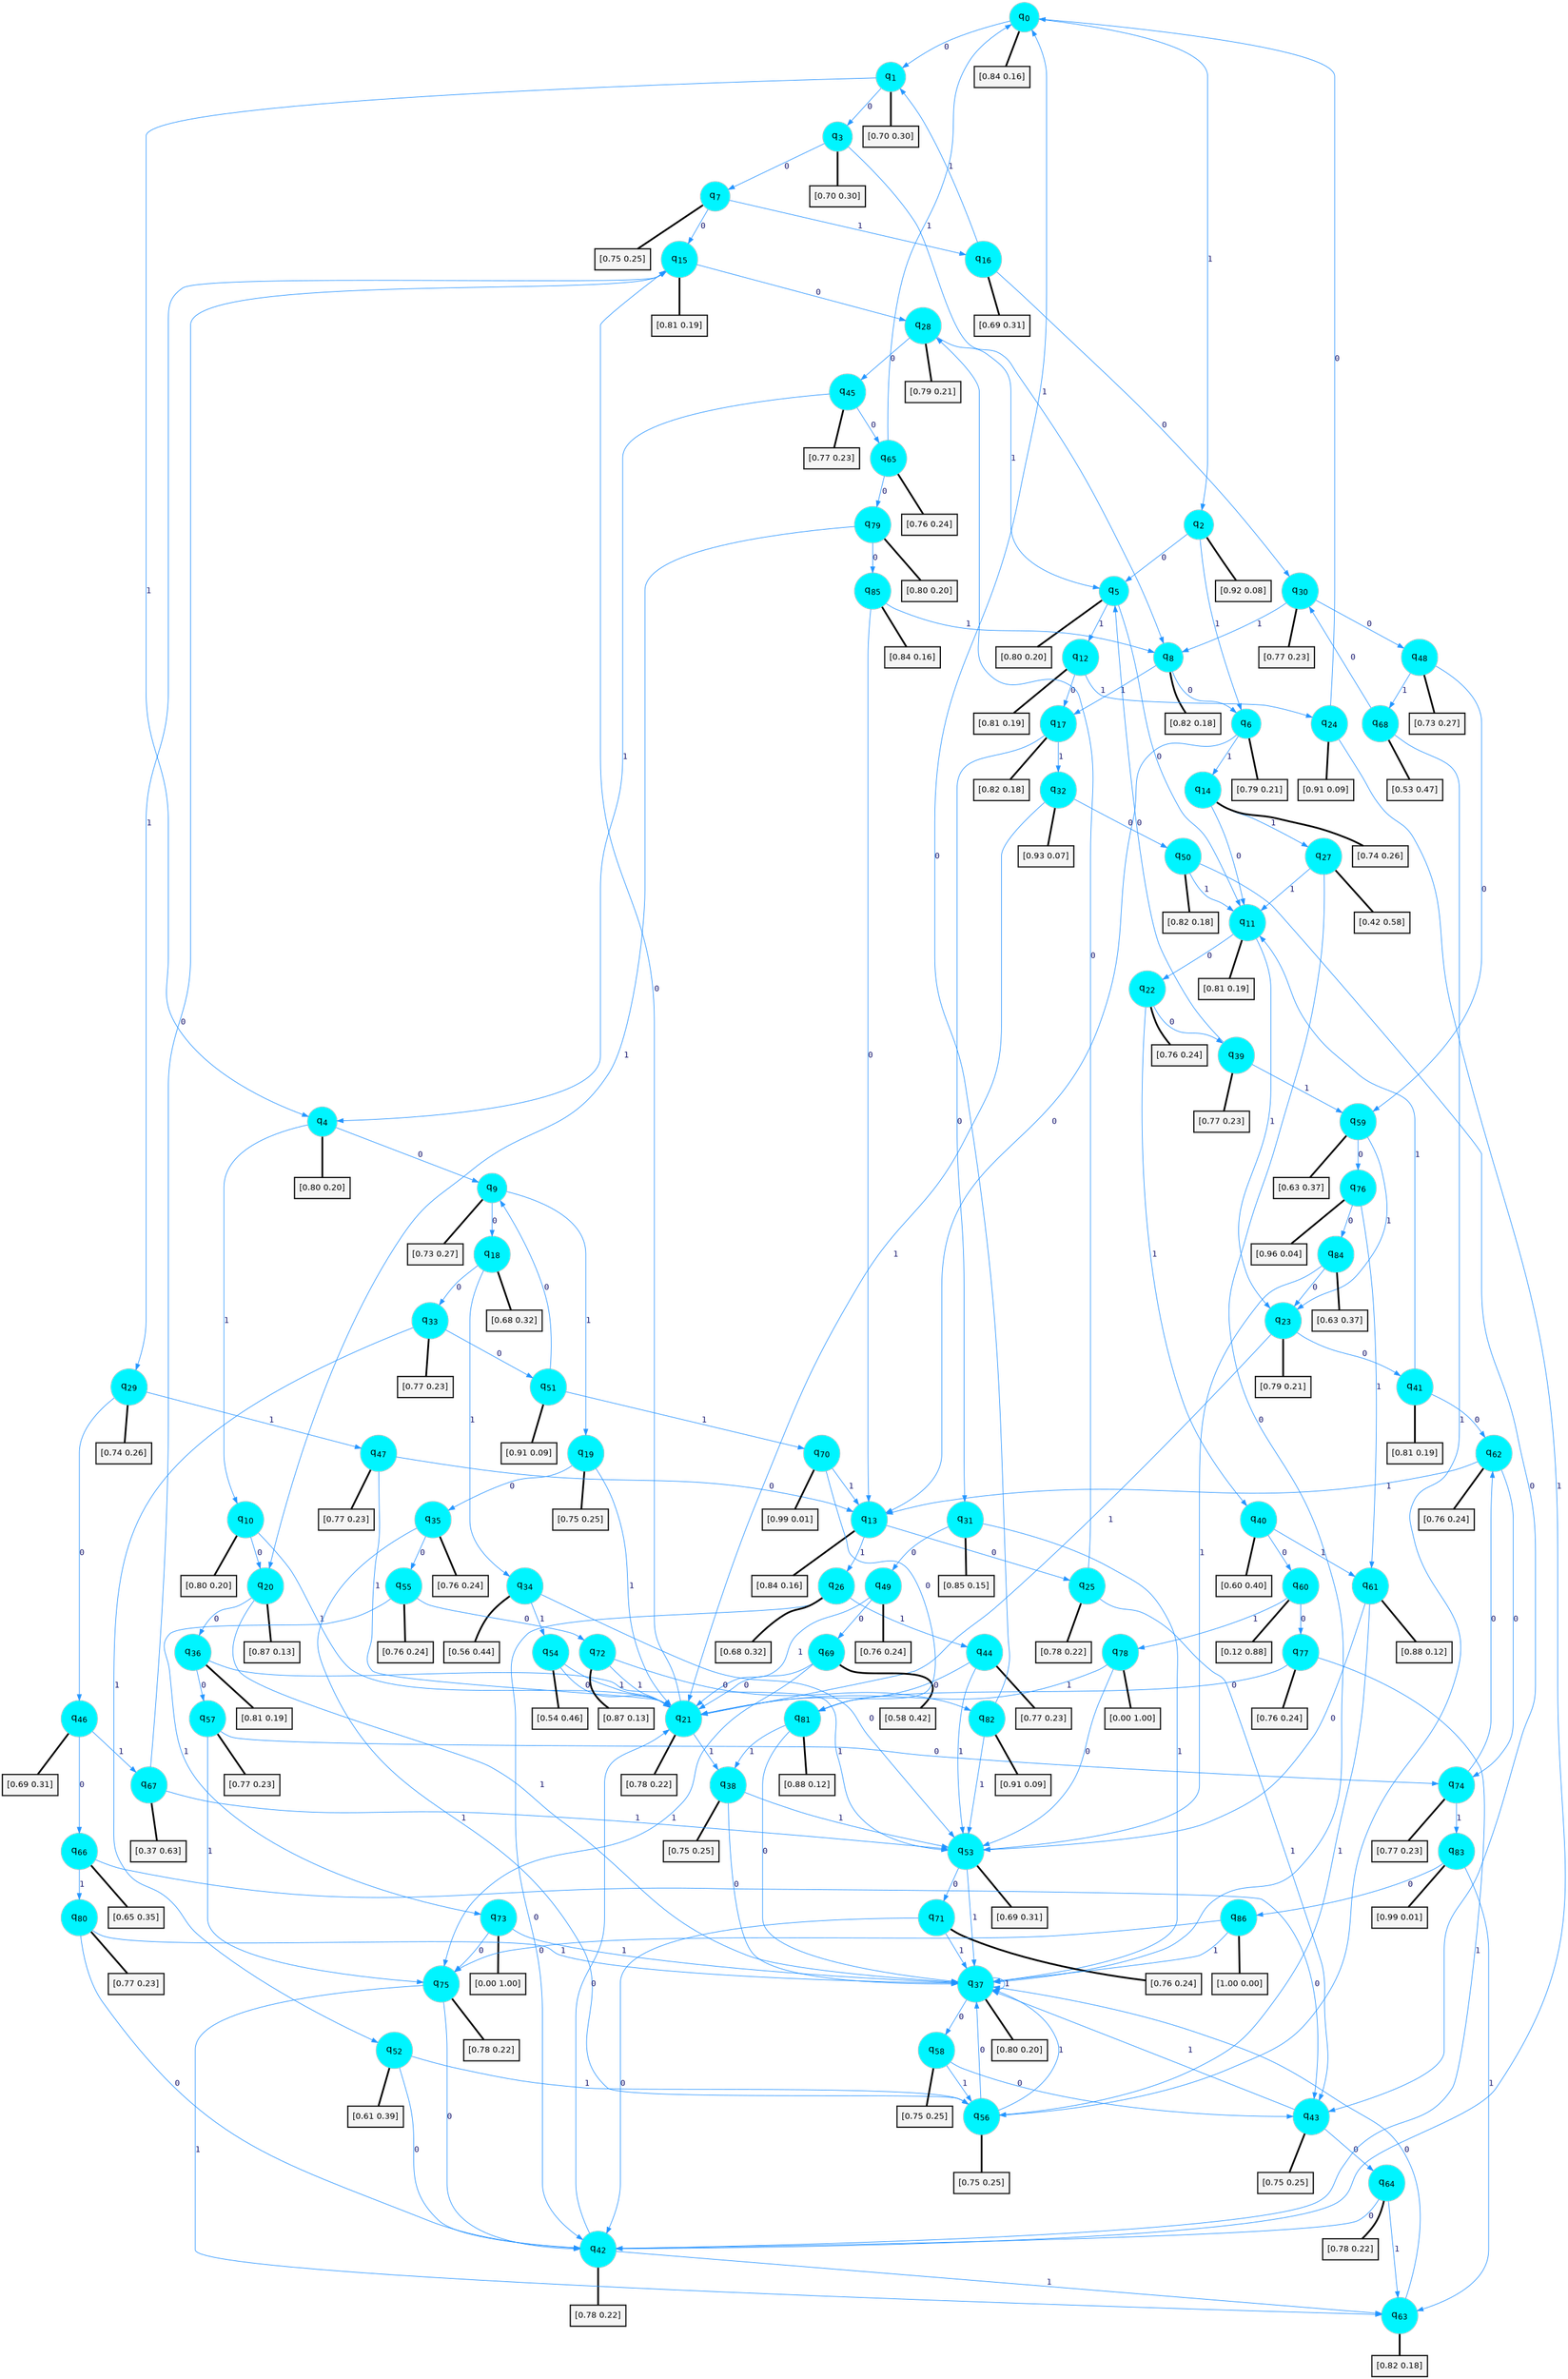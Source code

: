 digraph G {
graph [
bgcolor=transparent, dpi=300, rankdir=TD, size="40,25"];
node [
color=gray, fillcolor=turquoise1, fontcolor=black, fontname=Helvetica, fontsize=16, fontweight=bold, shape=circle, style=filled];
edge [
arrowsize=1, color=dodgerblue1, fontcolor=midnightblue, fontname=courier, fontweight=bold, penwidth=1, style=solid, weight=20];
0[label=<q<SUB>0</SUB>>];
1[label=<q<SUB>1</SUB>>];
2[label=<q<SUB>2</SUB>>];
3[label=<q<SUB>3</SUB>>];
4[label=<q<SUB>4</SUB>>];
5[label=<q<SUB>5</SUB>>];
6[label=<q<SUB>6</SUB>>];
7[label=<q<SUB>7</SUB>>];
8[label=<q<SUB>8</SUB>>];
9[label=<q<SUB>9</SUB>>];
10[label=<q<SUB>10</SUB>>];
11[label=<q<SUB>11</SUB>>];
12[label=<q<SUB>12</SUB>>];
13[label=<q<SUB>13</SUB>>];
14[label=<q<SUB>14</SUB>>];
15[label=<q<SUB>15</SUB>>];
16[label=<q<SUB>16</SUB>>];
17[label=<q<SUB>17</SUB>>];
18[label=<q<SUB>18</SUB>>];
19[label=<q<SUB>19</SUB>>];
20[label=<q<SUB>20</SUB>>];
21[label=<q<SUB>21</SUB>>];
22[label=<q<SUB>22</SUB>>];
23[label=<q<SUB>23</SUB>>];
24[label=<q<SUB>24</SUB>>];
25[label=<q<SUB>25</SUB>>];
26[label=<q<SUB>26</SUB>>];
27[label=<q<SUB>27</SUB>>];
28[label=<q<SUB>28</SUB>>];
29[label=<q<SUB>29</SUB>>];
30[label=<q<SUB>30</SUB>>];
31[label=<q<SUB>31</SUB>>];
32[label=<q<SUB>32</SUB>>];
33[label=<q<SUB>33</SUB>>];
34[label=<q<SUB>34</SUB>>];
35[label=<q<SUB>35</SUB>>];
36[label=<q<SUB>36</SUB>>];
37[label=<q<SUB>37</SUB>>];
38[label=<q<SUB>38</SUB>>];
39[label=<q<SUB>39</SUB>>];
40[label=<q<SUB>40</SUB>>];
41[label=<q<SUB>41</SUB>>];
42[label=<q<SUB>42</SUB>>];
43[label=<q<SUB>43</SUB>>];
44[label=<q<SUB>44</SUB>>];
45[label=<q<SUB>45</SUB>>];
46[label=<q<SUB>46</SUB>>];
47[label=<q<SUB>47</SUB>>];
48[label=<q<SUB>48</SUB>>];
49[label=<q<SUB>49</SUB>>];
50[label=<q<SUB>50</SUB>>];
51[label=<q<SUB>51</SUB>>];
52[label=<q<SUB>52</SUB>>];
53[label=<q<SUB>53</SUB>>];
54[label=<q<SUB>54</SUB>>];
55[label=<q<SUB>55</SUB>>];
56[label=<q<SUB>56</SUB>>];
57[label=<q<SUB>57</SUB>>];
58[label=<q<SUB>58</SUB>>];
59[label=<q<SUB>59</SUB>>];
60[label=<q<SUB>60</SUB>>];
61[label=<q<SUB>61</SUB>>];
62[label=<q<SUB>62</SUB>>];
63[label=<q<SUB>63</SUB>>];
64[label=<q<SUB>64</SUB>>];
65[label=<q<SUB>65</SUB>>];
66[label=<q<SUB>66</SUB>>];
67[label=<q<SUB>67</SUB>>];
68[label=<q<SUB>68</SUB>>];
69[label=<q<SUB>69</SUB>>];
70[label=<q<SUB>70</SUB>>];
71[label=<q<SUB>71</SUB>>];
72[label=<q<SUB>72</SUB>>];
73[label=<q<SUB>73</SUB>>];
74[label=<q<SUB>74</SUB>>];
75[label=<q<SUB>75</SUB>>];
76[label=<q<SUB>76</SUB>>];
77[label=<q<SUB>77</SUB>>];
78[label=<q<SUB>78</SUB>>];
79[label=<q<SUB>79</SUB>>];
80[label=<q<SUB>80</SUB>>];
81[label=<q<SUB>81</SUB>>];
82[label=<q<SUB>82</SUB>>];
83[label=<q<SUB>83</SUB>>];
84[label=<q<SUB>84</SUB>>];
85[label=<q<SUB>85</SUB>>];
86[label=<q<SUB>86</SUB>>];
87[label="[0.84 0.16]", shape=box,fontcolor=black, fontname=Helvetica, fontsize=14, penwidth=2, fillcolor=whitesmoke,color=black];
88[label="[0.70 0.30]", shape=box,fontcolor=black, fontname=Helvetica, fontsize=14, penwidth=2, fillcolor=whitesmoke,color=black];
89[label="[0.92 0.08]", shape=box,fontcolor=black, fontname=Helvetica, fontsize=14, penwidth=2, fillcolor=whitesmoke,color=black];
90[label="[0.70 0.30]", shape=box,fontcolor=black, fontname=Helvetica, fontsize=14, penwidth=2, fillcolor=whitesmoke,color=black];
91[label="[0.80 0.20]", shape=box,fontcolor=black, fontname=Helvetica, fontsize=14, penwidth=2, fillcolor=whitesmoke,color=black];
92[label="[0.80 0.20]", shape=box,fontcolor=black, fontname=Helvetica, fontsize=14, penwidth=2, fillcolor=whitesmoke,color=black];
93[label="[0.79 0.21]", shape=box,fontcolor=black, fontname=Helvetica, fontsize=14, penwidth=2, fillcolor=whitesmoke,color=black];
94[label="[0.75 0.25]", shape=box,fontcolor=black, fontname=Helvetica, fontsize=14, penwidth=2, fillcolor=whitesmoke,color=black];
95[label="[0.82 0.18]", shape=box,fontcolor=black, fontname=Helvetica, fontsize=14, penwidth=2, fillcolor=whitesmoke,color=black];
96[label="[0.73 0.27]", shape=box,fontcolor=black, fontname=Helvetica, fontsize=14, penwidth=2, fillcolor=whitesmoke,color=black];
97[label="[0.80 0.20]", shape=box,fontcolor=black, fontname=Helvetica, fontsize=14, penwidth=2, fillcolor=whitesmoke,color=black];
98[label="[0.81 0.19]", shape=box,fontcolor=black, fontname=Helvetica, fontsize=14, penwidth=2, fillcolor=whitesmoke,color=black];
99[label="[0.81 0.19]", shape=box,fontcolor=black, fontname=Helvetica, fontsize=14, penwidth=2, fillcolor=whitesmoke,color=black];
100[label="[0.84 0.16]", shape=box,fontcolor=black, fontname=Helvetica, fontsize=14, penwidth=2, fillcolor=whitesmoke,color=black];
101[label="[0.74 0.26]", shape=box,fontcolor=black, fontname=Helvetica, fontsize=14, penwidth=2, fillcolor=whitesmoke,color=black];
102[label="[0.81 0.19]", shape=box,fontcolor=black, fontname=Helvetica, fontsize=14, penwidth=2, fillcolor=whitesmoke,color=black];
103[label="[0.69 0.31]", shape=box,fontcolor=black, fontname=Helvetica, fontsize=14, penwidth=2, fillcolor=whitesmoke,color=black];
104[label="[0.82 0.18]", shape=box,fontcolor=black, fontname=Helvetica, fontsize=14, penwidth=2, fillcolor=whitesmoke,color=black];
105[label="[0.68 0.32]", shape=box,fontcolor=black, fontname=Helvetica, fontsize=14, penwidth=2, fillcolor=whitesmoke,color=black];
106[label="[0.75 0.25]", shape=box,fontcolor=black, fontname=Helvetica, fontsize=14, penwidth=2, fillcolor=whitesmoke,color=black];
107[label="[0.87 0.13]", shape=box,fontcolor=black, fontname=Helvetica, fontsize=14, penwidth=2, fillcolor=whitesmoke,color=black];
108[label="[0.78 0.22]", shape=box,fontcolor=black, fontname=Helvetica, fontsize=14, penwidth=2, fillcolor=whitesmoke,color=black];
109[label="[0.76 0.24]", shape=box,fontcolor=black, fontname=Helvetica, fontsize=14, penwidth=2, fillcolor=whitesmoke,color=black];
110[label="[0.79 0.21]", shape=box,fontcolor=black, fontname=Helvetica, fontsize=14, penwidth=2, fillcolor=whitesmoke,color=black];
111[label="[0.91 0.09]", shape=box,fontcolor=black, fontname=Helvetica, fontsize=14, penwidth=2, fillcolor=whitesmoke,color=black];
112[label="[0.78 0.22]", shape=box,fontcolor=black, fontname=Helvetica, fontsize=14, penwidth=2, fillcolor=whitesmoke,color=black];
113[label="[0.68 0.32]", shape=box,fontcolor=black, fontname=Helvetica, fontsize=14, penwidth=2, fillcolor=whitesmoke,color=black];
114[label="[0.42 0.58]", shape=box,fontcolor=black, fontname=Helvetica, fontsize=14, penwidth=2, fillcolor=whitesmoke,color=black];
115[label="[0.79 0.21]", shape=box,fontcolor=black, fontname=Helvetica, fontsize=14, penwidth=2, fillcolor=whitesmoke,color=black];
116[label="[0.74 0.26]", shape=box,fontcolor=black, fontname=Helvetica, fontsize=14, penwidth=2, fillcolor=whitesmoke,color=black];
117[label="[0.77 0.23]", shape=box,fontcolor=black, fontname=Helvetica, fontsize=14, penwidth=2, fillcolor=whitesmoke,color=black];
118[label="[0.85 0.15]", shape=box,fontcolor=black, fontname=Helvetica, fontsize=14, penwidth=2, fillcolor=whitesmoke,color=black];
119[label="[0.93 0.07]", shape=box,fontcolor=black, fontname=Helvetica, fontsize=14, penwidth=2, fillcolor=whitesmoke,color=black];
120[label="[0.77 0.23]", shape=box,fontcolor=black, fontname=Helvetica, fontsize=14, penwidth=2, fillcolor=whitesmoke,color=black];
121[label="[0.56 0.44]", shape=box,fontcolor=black, fontname=Helvetica, fontsize=14, penwidth=2, fillcolor=whitesmoke,color=black];
122[label="[0.76 0.24]", shape=box,fontcolor=black, fontname=Helvetica, fontsize=14, penwidth=2, fillcolor=whitesmoke,color=black];
123[label="[0.81 0.19]", shape=box,fontcolor=black, fontname=Helvetica, fontsize=14, penwidth=2, fillcolor=whitesmoke,color=black];
124[label="[0.80 0.20]", shape=box,fontcolor=black, fontname=Helvetica, fontsize=14, penwidth=2, fillcolor=whitesmoke,color=black];
125[label="[0.75 0.25]", shape=box,fontcolor=black, fontname=Helvetica, fontsize=14, penwidth=2, fillcolor=whitesmoke,color=black];
126[label="[0.77 0.23]", shape=box,fontcolor=black, fontname=Helvetica, fontsize=14, penwidth=2, fillcolor=whitesmoke,color=black];
127[label="[0.60 0.40]", shape=box,fontcolor=black, fontname=Helvetica, fontsize=14, penwidth=2, fillcolor=whitesmoke,color=black];
128[label="[0.81 0.19]", shape=box,fontcolor=black, fontname=Helvetica, fontsize=14, penwidth=2, fillcolor=whitesmoke,color=black];
129[label="[0.78 0.22]", shape=box,fontcolor=black, fontname=Helvetica, fontsize=14, penwidth=2, fillcolor=whitesmoke,color=black];
130[label="[0.75 0.25]", shape=box,fontcolor=black, fontname=Helvetica, fontsize=14, penwidth=2, fillcolor=whitesmoke,color=black];
131[label="[0.77 0.23]", shape=box,fontcolor=black, fontname=Helvetica, fontsize=14, penwidth=2, fillcolor=whitesmoke,color=black];
132[label="[0.77 0.23]", shape=box,fontcolor=black, fontname=Helvetica, fontsize=14, penwidth=2, fillcolor=whitesmoke,color=black];
133[label="[0.69 0.31]", shape=box,fontcolor=black, fontname=Helvetica, fontsize=14, penwidth=2, fillcolor=whitesmoke,color=black];
134[label="[0.77 0.23]", shape=box,fontcolor=black, fontname=Helvetica, fontsize=14, penwidth=2, fillcolor=whitesmoke,color=black];
135[label="[0.73 0.27]", shape=box,fontcolor=black, fontname=Helvetica, fontsize=14, penwidth=2, fillcolor=whitesmoke,color=black];
136[label="[0.76 0.24]", shape=box,fontcolor=black, fontname=Helvetica, fontsize=14, penwidth=2, fillcolor=whitesmoke,color=black];
137[label="[0.82 0.18]", shape=box,fontcolor=black, fontname=Helvetica, fontsize=14, penwidth=2, fillcolor=whitesmoke,color=black];
138[label="[0.91 0.09]", shape=box,fontcolor=black, fontname=Helvetica, fontsize=14, penwidth=2, fillcolor=whitesmoke,color=black];
139[label="[0.61 0.39]", shape=box,fontcolor=black, fontname=Helvetica, fontsize=14, penwidth=2, fillcolor=whitesmoke,color=black];
140[label="[0.69 0.31]", shape=box,fontcolor=black, fontname=Helvetica, fontsize=14, penwidth=2, fillcolor=whitesmoke,color=black];
141[label="[0.54 0.46]", shape=box,fontcolor=black, fontname=Helvetica, fontsize=14, penwidth=2, fillcolor=whitesmoke,color=black];
142[label="[0.76 0.24]", shape=box,fontcolor=black, fontname=Helvetica, fontsize=14, penwidth=2, fillcolor=whitesmoke,color=black];
143[label="[0.75 0.25]", shape=box,fontcolor=black, fontname=Helvetica, fontsize=14, penwidth=2, fillcolor=whitesmoke,color=black];
144[label="[0.77 0.23]", shape=box,fontcolor=black, fontname=Helvetica, fontsize=14, penwidth=2, fillcolor=whitesmoke,color=black];
145[label="[0.75 0.25]", shape=box,fontcolor=black, fontname=Helvetica, fontsize=14, penwidth=2, fillcolor=whitesmoke,color=black];
146[label="[0.63 0.37]", shape=box,fontcolor=black, fontname=Helvetica, fontsize=14, penwidth=2, fillcolor=whitesmoke,color=black];
147[label="[0.12 0.88]", shape=box,fontcolor=black, fontname=Helvetica, fontsize=14, penwidth=2, fillcolor=whitesmoke,color=black];
148[label="[0.88 0.12]", shape=box,fontcolor=black, fontname=Helvetica, fontsize=14, penwidth=2, fillcolor=whitesmoke,color=black];
149[label="[0.76 0.24]", shape=box,fontcolor=black, fontname=Helvetica, fontsize=14, penwidth=2, fillcolor=whitesmoke,color=black];
150[label="[0.82 0.18]", shape=box,fontcolor=black, fontname=Helvetica, fontsize=14, penwidth=2, fillcolor=whitesmoke,color=black];
151[label="[0.78 0.22]", shape=box,fontcolor=black, fontname=Helvetica, fontsize=14, penwidth=2, fillcolor=whitesmoke,color=black];
152[label="[0.76 0.24]", shape=box,fontcolor=black, fontname=Helvetica, fontsize=14, penwidth=2, fillcolor=whitesmoke,color=black];
153[label="[0.65 0.35]", shape=box,fontcolor=black, fontname=Helvetica, fontsize=14, penwidth=2, fillcolor=whitesmoke,color=black];
154[label="[0.37 0.63]", shape=box,fontcolor=black, fontname=Helvetica, fontsize=14, penwidth=2, fillcolor=whitesmoke,color=black];
155[label="[0.53 0.47]", shape=box,fontcolor=black, fontname=Helvetica, fontsize=14, penwidth=2, fillcolor=whitesmoke,color=black];
156[label="[0.58 0.42]", shape=box,fontcolor=black, fontname=Helvetica, fontsize=14, penwidth=2, fillcolor=whitesmoke,color=black];
157[label="[0.99 0.01]", shape=box,fontcolor=black, fontname=Helvetica, fontsize=14, penwidth=2, fillcolor=whitesmoke,color=black];
158[label="[0.76 0.24]", shape=box,fontcolor=black, fontname=Helvetica, fontsize=14, penwidth=2, fillcolor=whitesmoke,color=black];
159[label="[0.87 0.13]", shape=box,fontcolor=black, fontname=Helvetica, fontsize=14, penwidth=2, fillcolor=whitesmoke,color=black];
160[label="[0.00 1.00]", shape=box,fontcolor=black, fontname=Helvetica, fontsize=14, penwidth=2, fillcolor=whitesmoke,color=black];
161[label="[0.77 0.23]", shape=box,fontcolor=black, fontname=Helvetica, fontsize=14, penwidth=2, fillcolor=whitesmoke,color=black];
162[label="[0.78 0.22]", shape=box,fontcolor=black, fontname=Helvetica, fontsize=14, penwidth=2, fillcolor=whitesmoke,color=black];
163[label="[0.96 0.04]", shape=box,fontcolor=black, fontname=Helvetica, fontsize=14, penwidth=2, fillcolor=whitesmoke,color=black];
164[label="[0.76 0.24]", shape=box,fontcolor=black, fontname=Helvetica, fontsize=14, penwidth=2, fillcolor=whitesmoke,color=black];
165[label="[0.00 1.00]", shape=box,fontcolor=black, fontname=Helvetica, fontsize=14, penwidth=2, fillcolor=whitesmoke,color=black];
166[label="[0.80 0.20]", shape=box,fontcolor=black, fontname=Helvetica, fontsize=14, penwidth=2, fillcolor=whitesmoke,color=black];
167[label="[0.77 0.23]", shape=box,fontcolor=black, fontname=Helvetica, fontsize=14, penwidth=2, fillcolor=whitesmoke,color=black];
168[label="[0.88 0.12]", shape=box,fontcolor=black, fontname=Helvetica, fontsize=14, penwidth=2, fillcolor=whitesmoke,color=black];
169[label="[0.91 0.09]", shape=box,fontcolor=black, fontname=Helvetica, fontsize=14, penwidth=2, fillcolor=whitesmoke,color=black];
170[label="[0.99 0.01]", shape=box,fontcolor=black, fontname=Helvetica, fontsize=14, penwidth=2, fillcolor=whitesmoke,color=black];
171[label="[0.63 0.37]", shape=box,fontcolor=black, fontname=Helvetica, fontsize=14, penwidth=2, fillcolor=whitesmoke,color=black];
172[label="[0.84 0.16]", shape=box,fontcolor=black, fontname=Helvetica, fontsize=14, penwidth=2, fillcolor=whitesmoke,color=black];
173[label="[1.00 0.00]", shape=box,fontcolor=black, fontname=Helvetica, fontsize=14, penwidth=2, fillcolor=whitesmoke,color=black];
0->1 [label=0];
0->2 [label=1];
0->87 [arrowhead=none, penwidth=3,color=black];
1->3 [label=0];
1->4 [label=1];
1->88 [arrowhead=none, penwidth=3,color=black];
2->5 [label=0];
2->6 [label=1];
2->89 [arrowhead=none, penwidth=3,color=black];
3->7 [label=0];
3->8 [label=1];
3->90 [arrowhead=none, penwidth=3,color=black];
4->9 [label=0];
4->10 [label=1];
4->91 [arrowhead=none, penwidth=3,color=black];
5->11 [label=0];
5->12 [label=1];
5->92 [arrowhead=none, penwidth=3,color=black];
6->13 [label=0];
6->14 [label=1];
6->93 [arrowhead=none, penwidth=3,color=black];
7->15 [label=0];
7->16 [label=1];
7->94 [arrowhead=none, penwidth=3,color=black];
8->6 [label=0];
8->17 [label=1];
8->95 [arrowhead=none, penwidth=3,color=black];
9->18 [label=0];
9->19 [label=1];
9->96 [arrowhead=none, penwidth=3,color=black];
10->20 [label=0];
10->21 [label=1];
10->97 [arrowhead=none, penwidth=3,color=black];
11->22 [label=0];
11->23 [label=1];
11->98 [arrowhead=none, penwidth=3,color=black];
12->17 [label=0];
12->24 [label=1];
12->99 [arrowhead=none, penwidth=3,color=black];
13->25 [label=0];
13->26 [label=1];
13->100 [arrowhead=none, penwidth=3,color=black];
14->11 [label=0];
14->27 [label=1];
14->101 [arrowhead=none, penwidth=3,color=black];
15->28 [label=0];
15->29 [label=1];
15->102 [arrowhead=none, penwidth=3,color=black];
16->30 [label=0];
16->1 [label=1];
16->103 [arrowhead=none, penwidth=3,color=black];
17->31 [label=0];
17->32 [label=1];
17->104 [arrowhead=none, penwidth=3,color=black];
18->33 [label=0];
18->34 [label=1];
18->105 [arrowhead=none, penwidth=3,color=black];
19->35 [label=0];
19->21 [label=1];
19->106 [arrowhead=none, penwidth=3,color=black];
20->36 [label=0];
20->37 [label=1];
20->107 [arrowhead=none, penwidth=3,color=black];
21->15 [label=0];
21->38 [label=1];
21->108 [arrowhead=none, penwidth=3,color=black];
22->39 [label=0];
22->40 [label=1];
22->109 [arrowhead=none, penwidth=3,color=black];
23->41 [label=0];
23->21 [label=1];
23->110 [arrowhead=none, penwidth=3,color=black];
24->0 [label=0];
24->42 [label=1];
24->111 [arrowhead=none, penwidth=3,color=black];
25->28 [label=0];
25->43 [label=1];
25->112 [arrowhead=none, penwidth=3,color=black];
26->42 [label=0];
26->44 [label=1];
26->113 [arrowhead=none, penwidth=3,color=black];
27->37 [label=0];
27->11 [label=1];
27->114 [arrowhead=none, penwidth=3,color=black];
28->45 [label=0];
28->5 [label=1];
28->115 [arrowhead=none, penwidth=3,color=black];
29->46 [label=0];
29->47 [label=1];
29->116 [arrowhead=none, penwidth=3,color=black];
30->48 [label=0];
30->8 [label=1];
30->117 [arrowhead=none, penwidth=3,color=black];
31->49 [label=0];
31->37 [label=1];
31->118 [arrowhead=none, penwidth=3,color=black];
32->50 [label=0];
32->21 [label=1];
32->119 [arrowhead=none, penwidth=3,color=black];
33->51 [label=0];
33->52 [label=1];
33->120 [arrowhead=none, penwidth=3,color=black];
34->53 [label=0];
34->54 [label=1];
34->121 [arrowhead=none, penwidth=3,color=black];
35->55 [label=0];
35->56 [label=1];
35->122 [arrowhead=none, penwidth=3,color=black];
36->57 [label=0];
36->53 [label=1];
36->123 [arrowhead=none, penwidth=3,color=black];
37->58 [label=0];
37->37 [label=1];
37->124 [arrowhead=none, penwidth=3,color=black];
38->37 [label=0];
38->53 [label=1];
38->125 [arrowhead=none, penwidth=3,color=black];
39->5 [label=0];
39->59 [label=1];
39->126 [arrowhead=none, penwidth=3,color=black];
40->60 [label=0];
40->61 [label=1];
40->127 [arrowhead=none, penwidth=3,color=black];
41->62 [label=0];
41->11 [label=1];
41->128 [arrowhead=none, penwidth=3,color=black];
42->21 [label=0];
42->63 [label=1];
42->129 [arrowhead=none, penwidth=3,color=black];
43->64 [label=0];
43->37 [label=1];
43->130 [arrowhead=none, penwidth=3,color=black];
44->21 [label=0];
44->53 [label=1];
44->131 [arrowhead=none, penwidth=3,color=black];
45->65 [label=0];
45->4 [label=1];
45->132 [arrowhead=none, penwidth=3,color=black];
46->66 [label=0];
46->67 [label=1];
46->133 [arrowhead=none, penwidth=3,color=black];
47->13 [label=0];
47->21 [label=1];
47->134 [arrowhead=none, penwidth=3,color=black];
48->59 [label=0];
48->68 [label=1];
48->135 [arrowhead=none, penwidth=3,color=black];
49->69 [label=0];
49->21 [label=1];
49->136 [arrowhead=none, penwidth=3,color=black];
50->43 [label=0];
50->11 [label=1];
50->137 [arrowhead=none, penwidth=3,color=black];
51->9 [label=0];
51->70 [label=1];
51->138 [arrowhead=none, penwidth=3,color=black];
52->42 [label=0];
52->56 [label=1];
52->139 [arrowhead=none, penwidth=3,color=black];
53->71 [label=0];
53->37 [label=1];
53->140 [arrowhead=none, penwidth=3,color=black];
54->21 [label=0];
54->21 [label=1];
54->141 [arrowhead=none, penwidth=3,color=black];
55->72 [label=0];
55->73 [label=1];
55->142 [arrowhead=none, penwidth=3,color=black];
56->37 [label=0];
56->37 [label=1];
56->143 [arrowhead=none, penwidth=3,color=black];
57->74 [label=0];
57->75 [label=1];
57->144 [arrowhead=none, penwidth=3,color=black];
58->43 [label=0];
58->56 [label=1];
58->145 [arrowhead=none, penwidth=3,color=black];
59->76 [label=0];
59->23 [label=1];
59->146 [arrowhead=none, penwidth=3,color=black];
60->77 [label=0];
60->78 [label=1];
60->147 [arrowhead=none, penwidth=3,color=black];
61->53 [label=0];
61->56 [label=1];
61->148 [arrowhead=none, penwidth=3,color=black];
62->74 [label=0];
62->13 [label=1];
62->149 [arrowhead=none, penwidth=3,color=black];
63->37 [label=0];
63->150 [arrowhead=none, penwidth=3,color=black];
64->42 [label=0];
64->63 [label=1];
64->151 [arrowhead=none, penwidth=3,color=black];
65->79 [label=0];
65->0 [label=1];
65->152 [arrowhead=none, penwidth=3,color=black];
66->43 [label=0];
66->80 [label=1];
66->153 [arrowhead=none, penwidth=3,color=black];
67->15 [label=0];
67->53 [label=1];
67->154 [arrowhead=none, penwidth=3,color=black];
68->30 [label=0];
68->56 [label=1];
68->155 [arrowhead=none, penwidth=3,color=black];
69->21 [label=0];
69->75 [label=1];
69->156 [arrowhead=none, penwidth=3,color=black];
70->81 [label=0];
70->13 [label=1];
70->157 [arrowhead=none, penwidth=3,color=black];
71->42 [label=0];
71->37 [label=1];
71->158 [arrowhead=none, penwidth=3,color=black];
72->82 [label=0];
72->21 [label=1];
72->159 [arrowhead=none, penwidth=3,color=black];
73->75 [label=0];
73->37 [label=1];
73->160 [arrowhead=none, penwidth=3,color=black];
74->62 [label=0];
74->83 [label=1];
74->161 [arrowhead=none, penwidth=3,color=black];
75->42 [label=0];
75->63 [label=1];
75->162 [arrowhead=none, penwidth=3,color=black];
76->84 [label=0];
76->61 [label=1];
76->163 [arrowhead=none, penwidth=3,color=black];
77->81 [label=0];
77->42 [label=1];
77->164 [arrowhead=none, penwidth=3,color=black];
78->53 [label=0];
78->21 [label=1];
78->165 [arrowhead=none, penwidth=3,color=black];
79->85 [label=0];
79->20 [label=1];
79->166 [arrowhead=none, penwidth=3,color=black];
80->42 [label=0];
80->37 [label=1];
80->167 [arrowhead=none, penwidth=3,color=black];
81->37 [label=0];
81->38 [label=1];
81->168 [arrowhead=none, penwidth=3,color=black];
82->0 [label=0];
82->53 [label=1];
82->169 [arrowhead=none, penwidth=3,color=black];
83->86 [label=0];
83->63 [label=1];
83->170 [arrowhead=none, penwidth=3,color=black];
84->23 [label=0];
84->53 [label=1];
84->171 [arrowhead=none, penwidth=3,color=black];
85->13 [label=0];
85->8 [label=1];
85->172 [arrowhead=none, penwidth=3,color=black];
86->75 [label=0];
86->37 [label=1];
86->173 [arrowhead=none, penwidth=3,color=black];
}
